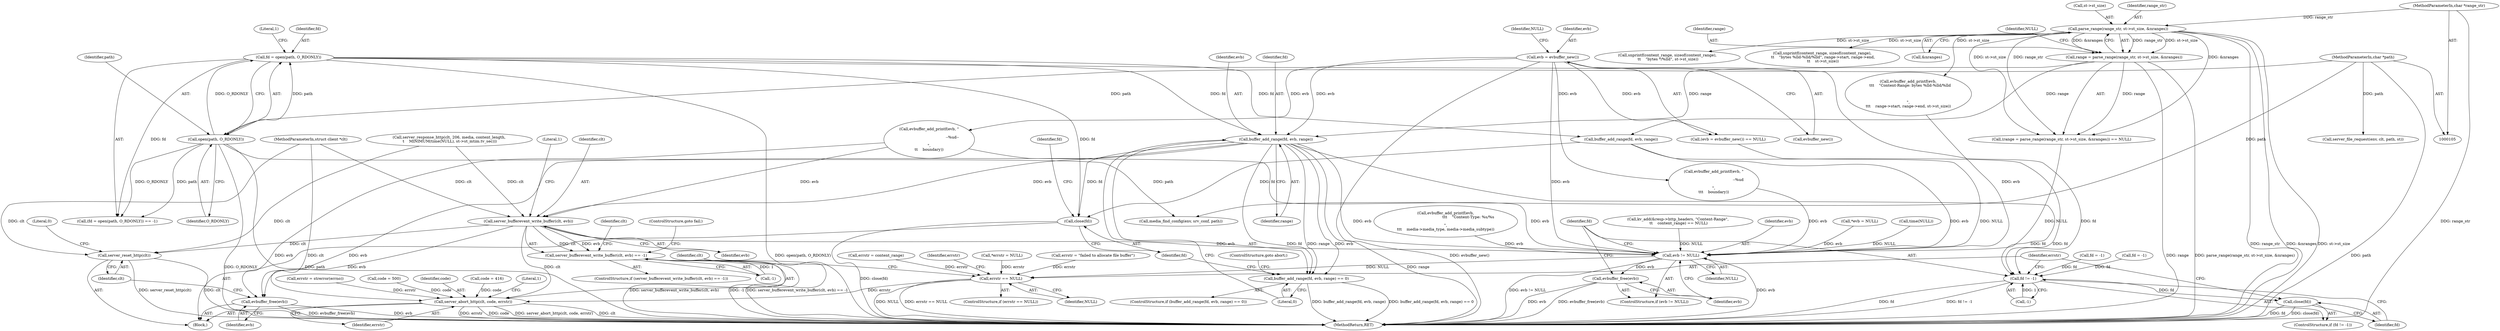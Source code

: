 digraph "0_src_142cfc82b932bc211218fbd7bdda8c7ce83f19df_1@pointer" {
"1000270" [label="(Call,buffer_add_range(fd, evb, range))"];
"1000200" [label="(Call,fd = open(path, O_RDONLY))"];
"1000202" [label="(Call,open(path, O_RDONLY))"];
"1000108" [label="(MethodParameterIn,char *path)"];
"1000216" [label="(Call,evb = evbuffer_new())"];
"1000170" [label="(Call,range = parse_range(range_str, st->st_size, &nranges))"];
"1000172" [label="(Call,parse_range(range_str, st->st_size, &nranges))"];
"1000110" [label="(MethodParameterIn,char *range_str)"];
"1000269" [label="(Call,buffer_add_range(fd, evb, range) == 0)"];
"1000405" [label="(Call,close(fd))"];
"1000437" [label="(Call,server_bufferevent_write_buffer(clt, evb))"];
"1000436" [label="(Call,server_bufferevent_write_buffer(clt, evb) == -1)"];
"1000471" [label="(Call,evbuffer_free(evb))"];
"1000473" [label="(Call,server_reset_http(clt))"];
"1000496" [label="(Call,evb != NULL)"];
"1000499" [label="(Call,evbuffer_free(evb))"];
"1000509" [label="(Call,errstr == NULL)"];
"1000516" [label="(Call,server_abort_http(clt, code, errstr))"];
"1000502" [label="(Call,fd != -1)"];
"1000506" [label="(Call,close(fd))"];
"1000292" [label="(Call,evbuffer_add_printf(evb, \"\r\n--%ud\r\n\",\n\t\t\t    boundary))"];
"1000509" [label="(Call,errstr == NULL)"];
"1000445" [label="(Identifier,clt)"];
"1000186" [label="(Call,snprintf(content_range, sizeof(content_range),\n \t\t    \"bytes */%lld\", st->st_size))"];
"1000273" [label="(Identifier,range)"];
"1000232" [label="(Call,snprintf(content_range, sizeof(content_range),\n \t\t    \"bytes %lld-%lld/%lld\", range->start, range->end,\n \t\t    st->st_size))"];
"1000522" [label="(Literal,1)"];
"1000270" [label="(Call,buffer_add_range(fd, evb, range))"];
"1000498" [label="(Identifier,NULL)"];
"1000210" [label="(Call,media_find_config(env, srv_conf, path))"];
"1000219" [label="(Identifier,NULL)"];
"1000271" [label="(Identifier,fd)"];
"1000441" [label="(Literal,1)"];
"1000511" [label="(Identifier,NULL)"];
"1000217" [label="(Identifier,evb)"];
"1000275" [label="(ControlStructure,goto abort;)"];
"1000179" [label="(Identifier,NULL)"];
"1000306" [label="(Call,evbuffer_add_printf(evb,\n\t\t\t    \"Content-Type: %s/%s\r\n\",\n\t\t\t    media->media_type, media->media_subtype))"];
"1000510" [label="(Identifier,errstr)"];
"1000170" [label="(Call,range = parse_range(range_str, st->st_size, &nranges))"];
"1000325" [label="(Call,evbuffer_add_printf(evb,\n \t\t\t    \"Content-Range: bytes %lld-%lld/%lld\r\n\r\n\",\n\t\t\t    range->start, range->end, st->st_size))"];
"1000512" [label="(Call,errstr = strerror(errno))"];
"1000503" [label="(Identifier,fd)"];
"1000247" [label="(Call,kv_add(&resp->http_headers, \"Content-Range\",\n \t\t    content_range) == NULL)"];
"1000495" [label="(ControlStructure,if (evb != NULL))"];
"1000473" [label="(Call,server_reset_http(clt))"];
"1000177" [label="(Call,&nranges)"];
"1000143" [label="(Call,fd = -1)"];
"1000513" [label="(Identifier,errstr)"];
"1000496" [label="(Call,evb != NULL)"];
"1000215" [label="(Call,(evb = evbuffer_new()) == NULL)"];
"1000206" [label="(Literal,1)"];
"1000171" [label="(Identifier,range)"];
"1000406" [label="(Identifier,fd)"];
"1000216" [label="(Call,evb = evbuffer_new())"];
"1000169" [label="(Call,(range = parse_range(range_str, st->st_size, &nranges)) == NULL)"];
"1000200" [label="(Call,fd = open(path, O_RDONLY))"];
"1000407" [label="(Call,fd = -1)"];
"1000272" [label="(Identifier,evb)"];
"1000438" [label="(Identifier,clt)"];
"1000405" [label="(Call,close(fd))"];
"1000523" [label="(MethodReturn,RET)"];
"1000436" [label="(Call,server_bufferevent_write_buffer(clt, evb) == -1)"];
"1000497" [label="(Identifier,evb)"];
"1000437" [label="(Call,server_bufferevent_write_buffer(clt, evb))"];
"1000345" [label="(Call,buffer_add_range(fd, evb, range))"];
"1000517" [label="(Identifier,clt)"];
"1000111" [label="(Block,)"];
"1000204" [label="(Identifier,O_RDONLY)"];
"1000110" [label="(MethodParameterIn,char *range_str)"];
"1000474" [label="(Identifier,clt)"];
"1000108" [label="(MethodParameterIn,char *path)"];
"1000153" [label="(Call,*errstr = NULL)"];
"1000107" [label="(MethodParameterIn,struct client *clt)"];
"1000476" [label="(Literal,0)"];
"1000269" [label="(Call,buffer_add_range(fd, evb, range) == 0)"];
"1000507" [label="(Identifier,fd)"];
"1000268" [label="(ControlStructure,if (buffer_add_range(fd, evb, range) == 0))"];
"1000368" [label="(Call,evbuffer_add_printf(evb, \"\r\n--%ud--\r\n\",\n\t\t    boundary))"];
"1000134" [label="(Call,*evb = NULL)"];
"1000274" [label="(Literal,0)"];
"1000408" [label="(Identifier,fd)"];
"1000174" [label="(Call,st->st_size)"];
"1000516" [label="(Call,server_abort_http(clt, code, errstr))"];
"1000519" [label="(Identifier,errstr)"];
"1000439" [label="(Identifier,evb)"];
"1000139" [label="(Call,code = 500)"];
"1000413" [label="(Call,server_response_http(clt, 206, media, content_length,\n \t    MINIMUM(time(NULL), st->st_mtim.tv_sec)))"];
"1000500" [label="(Identifier,evb)"];
"1000221" [label="(Call,errstr = \"failed to allocate file buffer\")"];
"1000194" [label="(Call,errstr = content_range)"];
"1000518" [label="(Identifier,code)"];
"1000502" [label="(Call,fd != -1)"];
"1000499" [label="(Call,evbuffer_free(evb))"];
"1000504" [label="(Call,-1)"];
"1000471" [label="(Call,evbuffer_free(evb))"];
"1000203" [label="(Identifier,path)"];
"1000501" [label="(ControlStructure,if (fd != -1))"];
"1000419" [label="(Call,time(NULL))"];
"1000472" [label="(Identifier,evb)"];
"1000508" [label="(ControlStructure,if (errstr == NULL))"];
"1000506" [label="(Call,close(fd))"];
"1000163" [label="(Call,server_file_request(env, clt, path, st))"];
"1000202" [label="(Call,open(path, O_RDONLY))"];
"1000201" [label="(Identifier,fd)"];
"1000440" [label="(Call,-1)"];
"1000218" [label="(Call,evbuffer_new())"];
"1000173" [label="(Identifier,range_str)"];
"1000172" [label="(Call,parse_range(range_str, st->st_size, &nranges))"];
"1000442" [label="(ControlStructure,goto fail;)"];
"1000199" [label="(Call,(fd = open(path, O_RDONLY)) == -1)"];
"1000435" [label="(ControlStructure,if (server_bufferevent_write_buffer(clt, evb) == -1))"];
"1000181" [label="(Call,code = 416)"];
"1000270" -> "1000269"  [label="AST: "];
"1000270" -> "1000273"  [label="CFG: "];
"1000271" -> "1000270"  [label="AST: "];
"1000272" -> "1000270"  [label="AST: "];
"1000273" -> "1000270"  [label="AST: "];
"1000274" -> "1000270"  [label="CFG: "];
"1000270" -> "1000523"  [label="DDG: range"];
"1000270" -> "1000269"  [label="DDG: fd"];
"1000270" -> "1000269"  [label="DDG: evb"];
"1000270" -> "1000269"  [label="DDG: range"];
"1000200" -> "1000270"  [label="DDG: fd"];
"1000216" -> "1000270"  [label="DDG: evb"];
"1000170" -> "1000270"  [label="DDG: range"];
"1000270" -> "1000405"  [label="DDG: fd"];
"1000270" -> "1000437"  [label="DDG: evb"];
"1000270" -> "1000471"  [label="DDG: evb"];
"1000270" -> "1000496"  [label="DDG: evb"];
"1000270" -> "1000502"  [label="DDG: fd"];
"1000200" -> "1000199"  [label="AST: "];
"1000200" -> "1000202"  [label="CFG: "];
"1000201" -> "1000200"  [label="AST: "];
"1000202" -> "1000200"  [label="AST: "];
"1000206" -> "1000200"  [label="CFG: "];
"1000200" -> "1000523"  [label="DDG: open(path, O_RDONLY)"];
"1000200" -> "1000199"  [label="DDG: fd"];
"1000202" -> "1000200"  [label="DDG: path"];
"1000202" -> "1000200"  [label="DDG: O_RDONLY"];
"1000200" -> "1000345"  [label="DDG: fd"];
"1000200" -> "1000405"  [label="DDG: fd"];
"1000200" -> "1000502"  [label="DDG: fd"];
"1000202" -> "1000204"  [label="CFG: "];
"1000203" -> "1000202"  [label="AST: "];
"1000204" -> "1000202"  [label="AST: "];
"1000202" -> "1000523"  [label="DDG: path"];
"1000202" -> "1000523"  [label="DDG: O_RDONLY"];
"1000202" -> "1000199"  [label="DDG: path"];
"1000202" -> "1000199"  [label="DDG: O_RDONLY"];
"1000108" -> "1000202"  [label="DDG: path"];
"1000202" -> "1000210"  [label="DDG: path"];
"1000108" -> "1000105"  [label="AST: "];
"1000108" -> "1000523"  [label="DDG: path"];
"1000108" -> "1000163"  [label="DDG: path"];
"1000108" -> "1000210"  [label="DDG: path"];
"1000216" -> "1000215"  [label="AST: "];
"1000216" -> "1000218"  [label="CFG: "];
"1000217" -> "1000216"  [label="AST: "];
"1000218" -> "1000216"  [label="AST: "];
"1000219" -> "1000216"  [label="CFG: "];
"1000216" -> "1000523"  [label="DDG: evbuffer_new()"];
"1000216" -> "1000215"  [label="DDG: evb"];
"1000216" -> "1000292"  [label="DDG: evb"];
"1000216" -> "1000368"  [label="DDG: evb"];
"1000216" -> "1000496"  [label="DDG: evb"];
"1000170" -> "1000169"  [label="AST: "];
"1000170" -> "1000172"  [label="CFG: "];
"1000171" -> "1000170"  [label="AST: "];
"1000172" -> "1000170"  [label="AST: "];
"1000179" -> "1000170"  [label="CFG: "];
"1000170" -> "1000523"  [label="DDG: parse_range(range_str, st->st_size, &nranges)"];
"1000170" -> "1000523"  [label="DDG: range"];
"1000170" -> "1000169"  [label="DDG: range"];
"1000172" -> "1000170"  [label="DDG: range_str"];
"1000172" -> "1000170"  [label="DDG: st->st_size"];
"1000172" -> "1000170"  [label="DDG: &nranges"];
"1000170" -> "1000345"  [label="DDG: range"];
"1000172" -> "1000177"  [label="CFG: "];
"1000173" -> "1000172"  [label="AST: "];
"1000174" -> "1000172"  [label="AST: "];
"1000177" -> "1000172"  [label="AST: "];
"1000172" -> "1000523"  [label="DDG: range_str"];
"1000172" -> "1000523"  [label="DDG: &nranges"];
"1000172" -> "1000523"  [label="DDG: st->st_size"];
"1000172" -> "1000169"  [label="DDG: range_str"];
"1000172" -> "1000169"  [label="DDG: st->st_size"];
"1000172" -> "1000169"  [label="DDG: &nranges"];
"1000110" -> "1000172"  [label="DDG: range_str"];
"1000172" -> "1000186"  [label="DDG: st->st_size"];
"1000172" -> "1000232"  [label="DDG: st->st_size"];
"1000172" -> "1000325"  [label="DDG: st->st_size"];
"1000110" -> "1000105"  [label="AST: "];
"1000110" -> "1000523"  [label="DDG: range_str"];
"1000269" -> "1000268"  [label="AST: "];
"1000269" -> "1000274"  [label="CFG: "];
"1000274" -> "1000269"  [label="AST: "];
"1000275" -> "1000269"  [label="CFG: "];
"1000406" -> "1000269"  [label="CFG: "];
"1000269" -> "1000523"  [label="DDG: buffer_add_range(fd, evb, range) == 0"];
"1000269" -> "1000523"  [label="DDG: buffer_add_range(fd, evb, range)"];
"1000405" -> "1000111"  [label="AST: "];
"1000405" -> "1000406"  [label="CFG: "];
"1000406" -> "1000405"  [label="AST: "];
"1000408" -> "1000405"  [label="CFG: "];
"1000405" -> "1000523"  [label="DDG: close(fd)"];
"1000345" -> "1000405"  [label="DDG: fd"];
"1000437" -> "1000436"  [label="AST: "];
"1000437" -> "1000439"  [label="CFG: "];
"1000438" -> "1000437"  [label="AST: "];
"1000439" -> "1000437"  [label="AST: "];
"1000441" -> "1000437"  [label="CFG: "];
"1000437" -> "1000436"  [label="DDG: clt"];
"1000437" -> "1000436"  [label="DDG: evb"];
"1000413" -> "1000437"  [label="DDG: clt"];
"1000107" -> "1000437"  [label="DDG: clt"];
"1000368" -> "1000437"  [label="DDG: evb"];
"1000437" -> "1000471"  [label="DDG: evb"];
"1000437" -> "1000473"  [label="DDG: clt"];
"1000437" -> "1000496"  [label="DDG: evb"];
"1000437" -> "1000516"  [label="DDG: clt"];
"1000436" -> "1000435"  [label="AST: "];
"1000436" -> "1000440"  [label="CFG: "];
"1000440" -> "1000436"  [label="AST: "];
"1000442" -> "1000436"  [label="CFG: "];
"1000445" -> "1000436"  [label="CFG: "];
"1000436" -> "1000523"  [label="DDG: server_bufferevent_write_buffer(clt, evb) == -1"];
"1000436" -> "1000523"  [label="DDG: server_bufferevent_write_buffer(clt, evb)"];
"1000436" -> "1000523"  [label="DDG: -1"];
"1000440" -> "1000436"  [label="DDG: 1"];
"1000471" -> "1000111"  [label="AST: "];
"1000471" -> "1000472"  [label="CFG: "];
"1000472" -> "1000471"  [label="AST: "];
"1000474" -> "1000471"  [label="CFG: "];
"1000471" -> "1000523"  [label="DDG: evb"];
"1000471" -> "1000523"  [label="DDG: evbuffer_free(evb)"];
"1000368" -> "1000471"  [label="DDG: evb"];
"1000473" -> "1000111"  [label="AST: "];
"1000473" -> "1000474"  [label="CFG: "];
"1000474" -> "1000473"  [label="AST: "];
"1000476" -> "1000473"  [label="CFG: "];
"1000473" -> "1000523"  [label="DDG: clt"];
"1000473" -> "1000523"  [label="DDG: server_reset_http(clt)"];
"1000413" -> "1000473"  [label="DDG: clt"];
"1000107" -> "1000473"  [label="DDG: clt"];
"1000496" -> "1000495"  [label="AST: "];
"1000496" -> "1000498"  [label="CFG: "];
"1000497" -> "1000496"  [label="AST: "];
"1000498" -> "1000496"  [label="AST: "];
"1000500" -> "1000496"  [label="CFG: "];
"1000503" -> "1000496"  [label="CFG: "];
"1000496" -> "1000523"  [label="DDG: evb != NULL"];
"1000496" -> "1000523"  [label="DDG: evb"];
"1000292" -> "1000496"  [label="DDG: evb"];
"1000306" -> "1000496"  [label="DDG: evb"];
"1000345" -> "1000496"  [label="DDG: evb"];
"1000134" -> "1000496"  [label="DDG: evb"];
"1000325" -> "1000496"  [label="DDG: evb"];
"1000368" -> "1000496"  [label="DDG: evb"];
"1000215" -> "1000496"  [label="DDG: NULL"];
"1000169" -> "1000496"  [label="DDG: NULL"];
"1000247" -> "1000496"  [label="DDG: NULL"];
"1000419" -> "1000496"  [label="DDG: NULL"];
"1000496" -> "1000499"  [label="DDG: evb"];
"1000496" -> "1000509"  [label="DDG: NULL"];
"1000499" -> "1000495"  [label="AST: "];
"1000499" -> "1000500"  [label="CFG: "];
"1000500" -> "1000499"  [label="AST: "];
"1000503" -> "1000499"  [label="CFG: "];
"1000499" -> "1000523"  [label="DDG: evbuffer_free(evb)"];
"1000499" -> "1000523"  [label="DDG: evb"];
"1000509" -> "1000508"  [label="AST: "];
"1000509" -> "1000511"  [label="CFG: "];
"1000510" -> "1000509"  [label="AST: "];
"1000511" -> "1000509"  [label="AST: "];
"1000513" -> "1000509"  [label="CFG: "];
"1000517" -> "1000509"  [label="CFG: "];
"1000509" -> "1000523"  [label="DDG: errstr == NULL"];
"1000509" -> "1000523"  [label="DDG: NULL"];
"1000194" -> "1000509"  [label="DDG: errstr"];
"1000221" -> "1000509"  [label="DDG: errstr"];
"1000153" -> "1000509"  [label="DDG: errstr"];
"1000509" -> "1000516"  [label="DDG: errstr"];
"1000516" -> "1000111"  [label="AST: "];
"1000516" -> "1000519"  [label="CFG: "];
"1000517" -> "1000516"  [label="AST: "];
"1000518" -> "1000516"  [label="AST: "];
"1000519" -> "1000516"  [label="AST: "];
"1000522" -> "1000516"  [label="CFG: "];
"1000516" -> "1000523"  [label="DDG: errstr"];
"1000516" -> "1000523"  [label="DDG: code"];
"1000516" -> "1000523"  [label="DDG: server_abort_http(clt, code, errstr)"];
"1000516" -> "1000523"  [label="DDG: clt"];
"1000107" -> "1000516"  [label="DDG: clt"];
"1000181" -> "1000516"  [label="DDG: code"];
"1000139" -> "1000516"  [label="DDG: code"];
"1000512" -> "1000516"  [label="DDG: errstr"];
"1000502" -> "1000501"  [label="AST: "];
"1000502" -> "1000504"  [label="CFG: "];
"1000503" -> "1000502"  [label="AST: "];
"1000504" -> "1000502"  [label="AST: "];
"1000507" -> "1000502"  [label="CFG: "];
"1000510" -> "1000502"  [label="CFG: "];
"1000502" -> "1000523"  [label="DDG: fd"];
"1000502" -> "1000523"  [label="DDG: fd != -1"];
"1000407" -> "1000502"  [label="DDG: fd"];
"1000143" -> "1000502"  [label="DDG: fd"];
"1000345" -> "1000502"  [label="DDG: fd"];
"1000504" -> "1000502"  [label="DDG: 1"];
"1000502" -> "1000506"  [label="DDG: fd"];
"1000506" -> "1000501"  [label="AST: "];
"1000506" -> "1000507"  [label="CFG: "];
"1000507" -> "1000506"  [label="AST: "];
"1000510" -> "1000506"  [label="CFG: "];
"1000506" -> "1000523"  [label="DDG: close(fd)"];
"1000506" -> "1000523"  [label="DDG: fd"];
}
